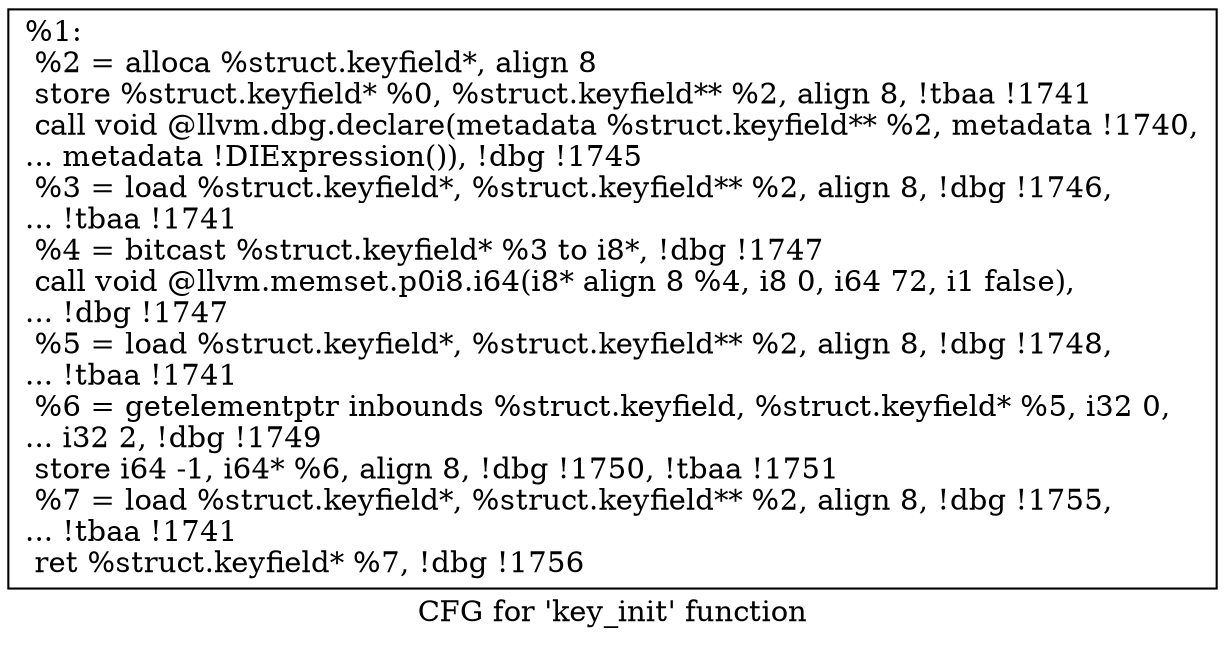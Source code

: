 digraph "CFG for 'key_init' function" {
	label="CFG for 'key_init' function";

	Node0x1e566a0 [shape=record,label="{%1:\l  %2 = alloca %struct.keyfield*, align 8\l  store %struct.keyfield* %0, %struct.keyfield** %2, align 8, !tbaa !1741\l  call void @llvm.dbg.declare(metadata %struct.keyfield** %2, metadata !1740,\l... metadata !DIExpression()), !dbg !1745\l  %3 = load %struct.keyfield*, %struct.keyfield** %2, align 8, !dbg !1746,\l... !tbaa !1741\l  %4 = bitcast %struct.keyfield* %3 to i8*, !dbg !1747\l  call void @llvm.memset.p0i8.i64(i8* align 8 %4, i8 0, i64 72, i1 false),\l... !dbg !1747\l  %5 = load %struct.keyfield*, %struct.keyfield** %2, align 8, !dbg !1748,\l... !tbaa !1741\l  %6 = getelementptr inbounds %struct.keyfield, %struct.keyfield* %5, i32 0,\l... i32 2, !dbg !1749\l  store i64 -1, i64* %6, align 8, !dbg !1750, !tbaa !1751\l  %7 = load %struct.keyfield*, %struct.keyfield** %2, align 8, !dbg !1755,\l... !tbaa !1741\l  ret %struct.keyfield* %7, !dbg !1756\l}"];
}
